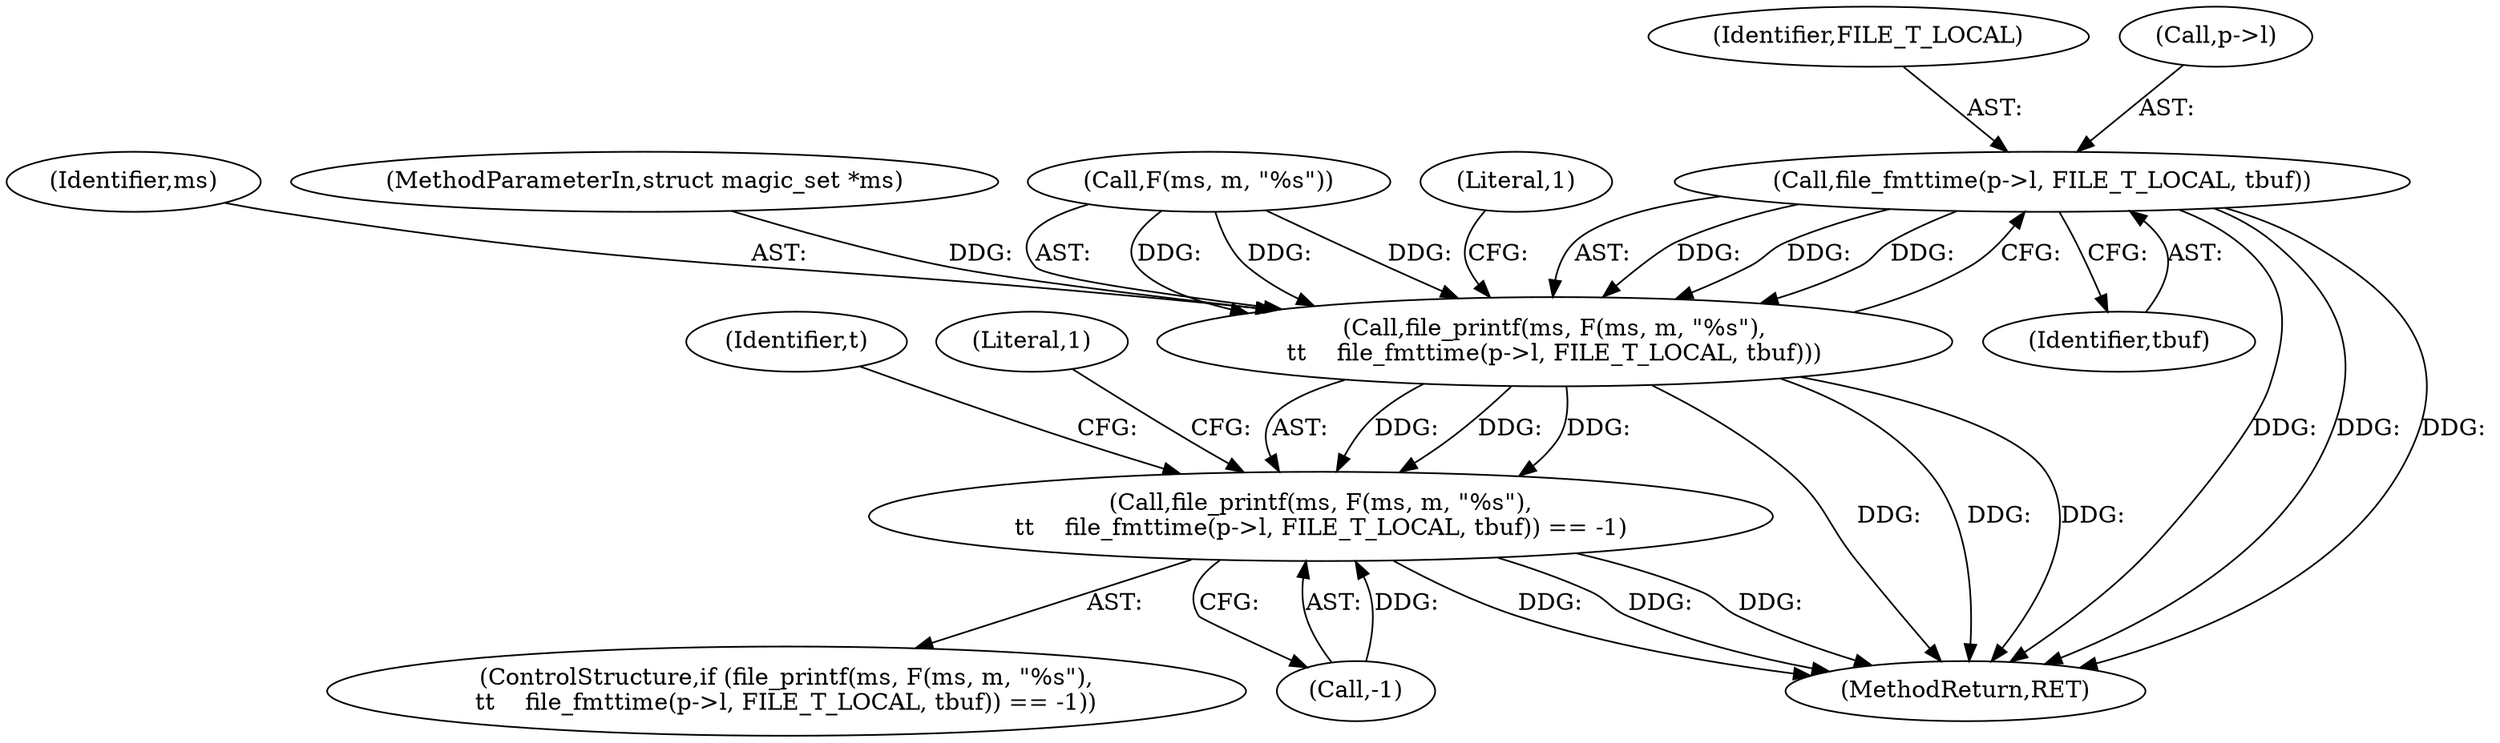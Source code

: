 digraph "1_file_4a284c89d6ef11aca34da65da7d673050a5ea320_5@del" {
"1000575" [label="(Call,file_fmttime(p->l, FILE_T_LOCAL, tbuf))"];
"1000569" [label="(Call,file_printf(ms, F(ms, m, \"%s\"),\n\t\t    file_fmttime(p->l, FILE_T_LOCAL, tbuf)))"];
"1000568" [label="(Call,file_printf(ms, F(ms, m, \"%s\"),\n\t\t    file_fmttime(p->l, FILE_T_LOCAL, tbuf)) == -1)"];
"1000580" [label="(Identifier,tbuf)"];
"1000570" [label="(Identifier,ms)"];
"1000581" [label="(Call,-1)"];
"1000102" [label="(MethodParameterIn,struct magic_set *ms)"];
"1000567" [label="(ControlStructure,if (file_printf(ms, F(ms, m, \"%s\"),\n\t\t    file_fmttime(p->l, FILE_T_LOCAL, tbuf)) == -1))"];
"1000568" [label="(Call,file_printf(ms, F(ms, m, \"%s\"),\n\t\t    file_fmttime(p->l, FILE_T_LOCAL, tbuf)) == -1)"];
"1000571" [label="(Call,F(ms, m, \"%s\"))"];
"1000579" [label="(Identifier,FILE_T_LOCAL)"];
"1000582" [label="(Literal,1)"];
"1000575" [label="(Call,file_fmttime(p->l, FILE_T_LOCAL, tbuf))"];
"1000587" [label="(Identifier,t)"];
"1000576" [label="(Call,p->l)"];
"1001022" [label="(MethodReturn,RET)"];
"1000569" [label="(Call,file_printf(ms, F(ms, m, \"%s\"),\n\t\t    file_fmttime(p->l, FILE_T_LOCAL, tbuf)))"];
"1000585" [label="(Literal,1)"];
"1000575" -> "1000569"  [label="AST: "];
"1000575" -> "1000580"  [label="CFG: "];
"1000576" -> "1000575"  [label="AST: "];
"1000579" -> "1000575"  [label="AST: "];
"1000580" -> "1000575"  [label="AST: "];
"1000569" -> "1000575"  [label="CFG: "];
"1000575" -> "1001022"  [label="DDG: "];
"1000575" -> "1001022"  [label="DDG: "];
"1000575" -> "1001022"  [label="DDG: "];
"1000575" -> "1000569"  [label="DDG: "];
"1000575" -> "1000569"  [label="DDG: "];
"1000575" -> "1000569"  [label="DDG: "];
"1000569" -> "1000568"  [label="AST: "];
"1000570" -> "1000569"  [label="AST: "];
"1000571" -> "1000569"  [label="AST: "];
"1000582" -> "1000569"  [label="CFG: "];
"1000569" -> "1001022"  [label="DDG: "];
"1000569" -> "1001022"  [label="DDG: "];
"1000569" -> "1001022"  [label="DDG: "];
"1000569" -> "1000568"  [label="DDG: "];
"1000569" -> "1000568"  [label="DDG: "];
"1000569" -> "1000568"  [label="DDG: "];
"1000571" -> "1000569"  [label="DDG: "];
"1000571" -> "1000569"  [label="DDG: "];
"1000571" -> "1000569"  [label="DDG: "];
"1000102" -> "1000569"  [label="DDG: "];
"1000568" -> "1000567"  [label="AST: "];
"1000568" -> "1000581"  [label="CFG: "];
"1000581" -> "1000568"  [label="AST: "];
"1000585" -> "1000568"  [label="CFG: "];
"1000587" -> "1000568"  [label="CFG: "];
"1000568" -> "1001022"  [label="DDG: "];
"1000568" -> "1001022"  [label="DDG: "];
"1000568" -> "1001022"  [label="DDG: "];
"1000581" -> "1000568"  [label="DDG: "];
}
